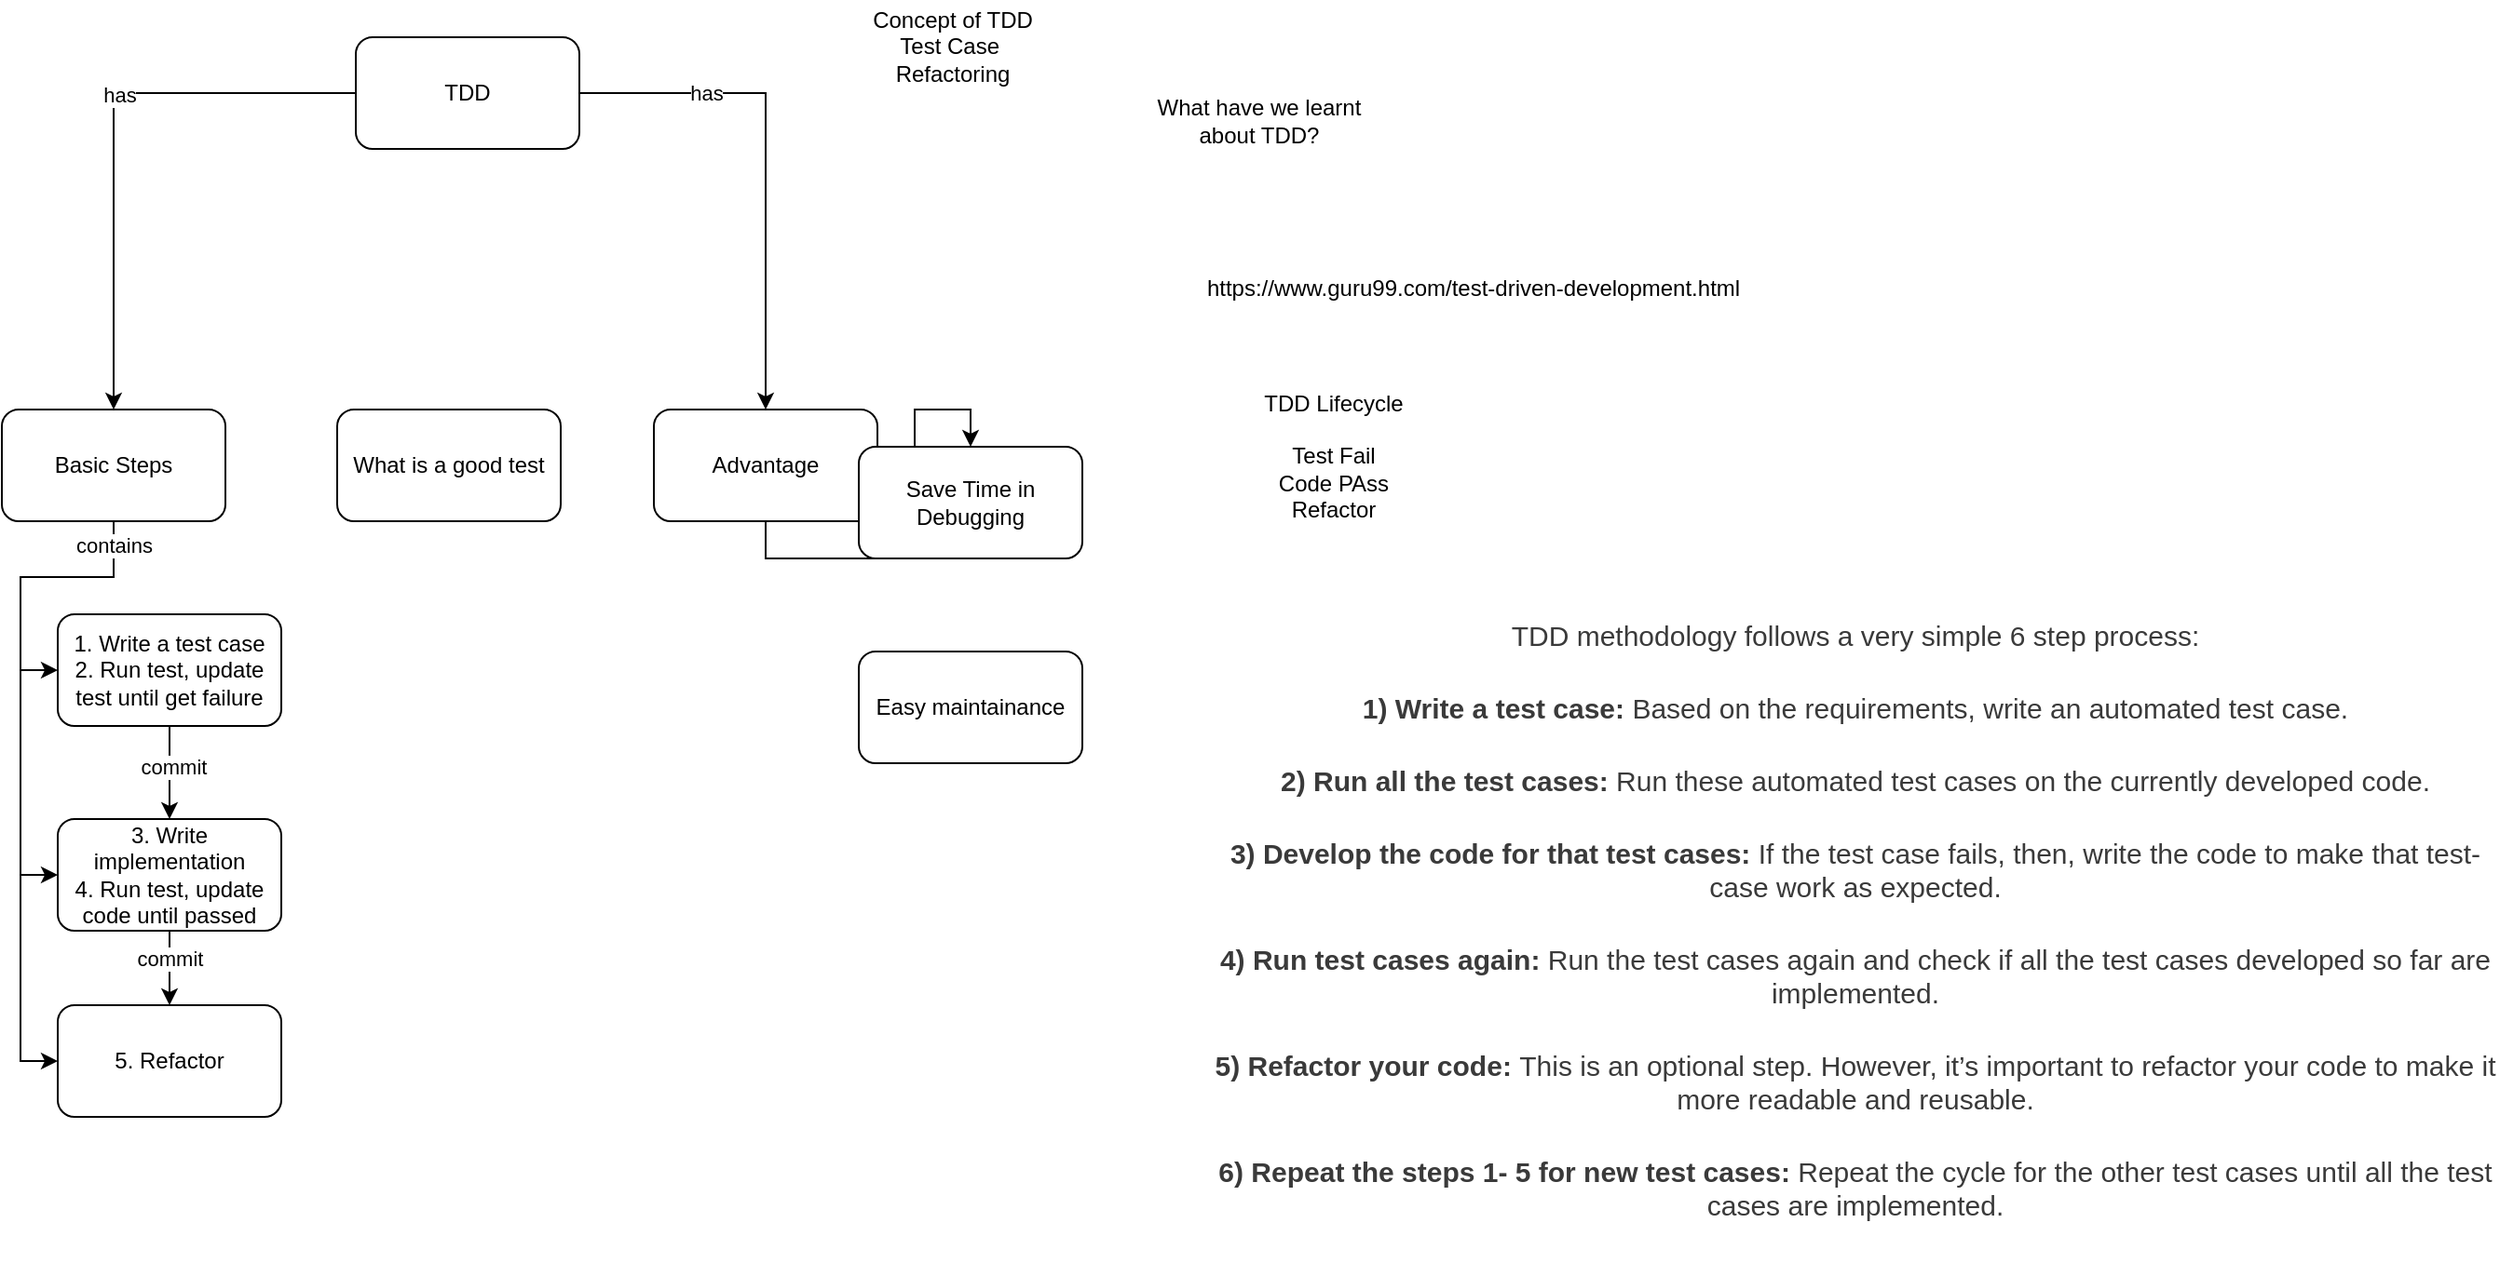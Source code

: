 <mxfile version="15.5.9" type="github">
  <diagram id="XblzcxGRHUzjr9p-0842" name="Page-1">
    <mxGraphModel dx="983" dy="450" grid="1" gridSize="10" guides="1" tooltips="1" connect="1" arrows="1" fold="1" page="1" pageScale="1" pageWidth="1654" pageHeight="1169" math="0" shadow="0">
      <root>
        <mxCell id="0" />
        <mxCell id="1" parent="0" />
        <mxCell id="oWt1c-0w8IS1T-IPn0zn-2" value="https://www.guru99.com/test-driven-development.html" style="text;html=1;strokeColor=none;fillColor=none;align=center;verticalAlign=middle;whiteSpace=wrap;rounded=0;" parent="1" vertex="1">
          <mxGeometry x="980" y="170" width="300" height="30" as="geometry" />
        </mxCell>
        <mxCell id="oWt1c-0w8IS1T-IPn0zn-8" style="edgeStyle=orthogonalEdgeStyle;rounded=0;orthogonalLoop=1;jettySize=auto;html=1;entryX=0.5;entryY=0;entryDx=0;entryDy=0;" parent="1" source="oWt1c-0w8IS1T-IPn0zn-3" target="oWt1c-0w8IS1T-IPn0zn-5" edge="1">
          <mxGeometry relative="1" as="geometry" />
        </mxCell>
        <mxCell id="oWt1c-0w8IS1T-IPn0zn-10" value="has" style="edgeLabel;html=1;align=center;verticalAlign=middle;resizable=0;points=[];" parent="oWt1c-0w8IS1T-IPn0zn-8" vertex="1" connectable="0">
          <mxGeometry x="-0.149" y="1" relative="1" as="geometry">
            <mxPoint as="offset" />
          </mxGeometry>
        </mxCell>
        <mxCell id="oWt1c-0w8IS1T-IPn0zn-9" style="edgeStyle=orthogonalEdgeStyle;rounded=0;orthogonalLoop=1;jettySize=auto;html=1;entryX=0.5;entryY=0;entryDx=0;entryDy=0;" parent="1" source="oWt1c-0w8IS1T-IPn0zn-3" target="oWt1c-0w8IS1T-IPn0zn-6" edge="1">
          <mxGeometry relative="1" as="geometry" />
        </mxCell>
        <mxCell id="oWt1c-0w8IS1T-IPn0zn-11" value="has" style="edgeLabel;html=1;align=center;verticalAlign=middle;resizable=0;points=[];" parent="oWt1c-0w8IS1T-IPn0zn-9" vertex="1" connectable="0">
          <mxGeometry x="-0.497" relative="1" as="geometry">
            <mxPoint as="offset" />
          </mxGeometry>
        </mxCell>
        <mxCell id="oWt1c-0w8IS1T-IPn0zn-3" value="TDD" style="rounded=1;whiteSpace=wrap;html=1;" parent="1" vertex="1">
          <mxGeometry x="530" y="50" width="120" height="60" as="geometry" />
        </mxCell>
        <mxCell id="oWt1c-0w8IS1T-IPn0zn-4" value="What have we learnt about TDD?" style="text;html=1;strokeColor=none;fillColor=none;align=center;verticalAlign=middle;whiteSpace=wrap;rounded=0;" parent="1" vertex="1">
          <mxGeometry x="950" y="80" width="130" height="30" as="geometry" />
        </mxCell>
        <mxCell id="gmGLZBwXflhIAo7ZA7hw-17" style="edgeStyle=orthogonalEdgeStyle;rounded=0;orthogonalLoop=1;jettySize=auto;html=1;entryX=0;entryY=0.5;entryDx=0;entryDy=0;" edge="1" parent="1" source="oWt1c-0w8IS1T-IPn0zn-5" target="gmGLZBwXflhIAo7ZA7hw-9">
          <mxGeometry relative="1" as="geometry">
            <Array as="points">
              <mxPoint x="400" y="340" />
              <mxPoint x="350" y="340" />
              <mxPoint x="350" y="390" />
            </Array>
          </mxGeometry>
        </mxCell>
        <mxCell id="gmGLZBwXflhIAo7ZA7hw-18" style="edgeStyle=orthogonalEdgeStyle;rounded=0;orthogonalLoop=1;jettySize=auto;html=1;entryX=0;entryY=0.5;entryDx=0;entryDy=0;" edge="1" parent="1" source="oWt1c-0w8IS1T-IPn0zn-5" target="gmGLZBwXflhIAo7ZA7hw-10">
          <mxGeometry relative="1" as="geometry">
            <Array as="points">
              <mxPoint x="400" y="340" />
              <mxPoint x="350" y="340" />
              <mxPoint x="350" y="500" />
            </Array>
          </mxGeometry>
        </mxCell>
        <mxCell id="gmGLZBwXflhIAo7ZA7hw-19" style="edgeStyle=orthogonalEdgeStyle;rounded=0;orthogonalLoop=1;jettySize=auto;html=1;entryX=0;entryY=0.5;entryDx=0;entryDy=0;" edge="1" parent="1" source="oWt1c-0w8IS1T-IPn0zn-5" target="gmGLZBwXflhIAo7ZA7hw-13">
          <mxGeometry relative="1" as="geometry">
            <Array as="points">
              <mxPoint x="400" y="340" />
              <mxPoint x="350" y="340" />
              <mxPoint x="350" y="600" />
            </Array>
          </mxGeometry>
        </mxCell>
        <mxCell id="gmGLZBwXflhIAo7ZA7hw-20" value="contains" style="edgeLabel;html=1;align=center;verticalAlign=middle;resizable=0;points=[];" vertex="1" connectable="0" parent="gmGLZBwXflhIAo7ZA7hw-19">
          <mxGeometry x="-0.927" relative="1" as="geometry">
            <mxPoint as="offset" />
          </mxGeometry>
        </mxCell>
        <mxCell id="oWt1c-0w8IS1T-IPn0zn-5" value="Basic Steps" style="rounded=1;whiteSpace=wrap;html=1;" parent="1" vertex="1">
          <mxGeometry x="340" y="250" width="120" height="60" as="geometry" />
        </mxCell>
        <mxCell id="BmqrWhdEjeirKWVDw3WH-3" style="edgeStyle=orthogonalEdgeStyle;rounded=0;orthogonalLoop=1;jettySize=auto;html=1;" edge="1" parent="1" source="oWt1c-0w8IS1T-IPn0zn-6" target="BmqrWhdEjeirKWVDw3WH-2">
          <mxGeometry relative="1" as="geometry" />
        </mxCell>
        <mxCell id="oWt1c-0w8IS1T-IPn0zn-6" value="Advantage" style="rounded=1;whiteSpace=wrap;html=1;" parent="1" vertex="1">
          <mxGeometry x="690" y="250" width="120" height="60" as="geometry" />
        </mxCell>
        <mxCell id="YqAZ2nqPw5MRuWLS1-NX-1" value="Concept of TDD&lt;br&gt;Test Case&amp;nbsp;&lt;br&gt;Refactoring" style="text;html=1;align=center;verticalAlign=middle;resizable=0;points=[];autosize=1;strokeColor=none;fillColor=none;" parent="1" vertex="1">
          <mxGeometry x="800" y="30" width="100" height="50" as="geometry" />
        </mxCell>
        <mxCell id="YqAZ2nqPw5MRuWLS1-NX-3" value="&lt;p style=&quot;font-size: 15px ; border: 0px ; margin: 0px 0px 1.4em ; padding: 0px ; color: rgb(58 , 58 , 58) ; font-family: &amp;#34;work sans&amp;#34; , sans-serif ; background-color: rgb(255 , 255 , 255)&quot;&gt;TDD methodology follows a very simple 6 step process:&lt;/p&gt;&lt;p style=&quot;font-size: 15px ; border: 0px ; margin: 0px 0px 1.4em ; padding: 0px ; color: rgb(58 , 58 , 58) ; font-family: &amp;#34;work sans&amp;#34; , sans-serif ; background-color: rgb(255 , 255 , 255)&quot;&gt;&lt;span style=&quot;border: 0px ; margin: 0px ; padding: 0px ; font-weight: 700&quot;&gt;1) Write a test case:&lt;/span&gt;&amp;nbsp;Based on the requirements, write an automated test case.&lt;/p&gt;&lt;p style=&quot;font-size: 15px ; border: 0px ; margin: 0px 0px 1.4em ; padding: 0px ; color: rgb(58 , 58 , 58) ; font-family: &amp;#34;work sans&amp;#34; , sans-serif ; background-color: rgb(255 , 255 , 255)&quot;&gt;&lt;span style=&quot;border: 0px ; margin: 0px ; padding: 0px ; font-weight: 700&quot;&gt;2) Run all the test cases:&lt;/span&gt;&amp;nbsp;Run these automated test cases on the currently developed code.&lt;/p&gt;&lt;p style=&quot;font-size: 15px ; border: 0px ; margin: 0px 0px 1.4em ; padding: 0px ; color: rgb(58 , 58 , 58) ; font-family: &amp;#34;work sans&amp;#34; , sans-serif ; background-color: rgb(255 , 255 , 255)&quot;&gt;&lt;span style=&quot;border: 0px ; margin: 0px ; padding: 0px ; font-weight: 700&quot;&gt;3) Develop the code for that test cases:&lt;/span&gt;&amp;nbsp;If the test case fails, then, write the code to make that test-case work as expected.&lt;/p&gt;&lt;p style=&quot;font-size: 15px ; border: 0px ; margin: 0px 0px 1.4em ; padding: 0px ; color: rgb(58 , 58 , 58) ; font-family: &amp;#34;work sans&amp;#34; , sans-serif ; background-color: rgb(255 , 255 , 255)&quot;&gt;&lt;span style=&quot;border: 0px ; margin: 0px ; padding: 0px ; font-weight: 700&quot;&gt;4) Run test cases again:&lt;/span&gt;&amp;nbsp;Run the test cases again and check if all the test cases developed so far are implemented.&lt;/p&gt;&lt;p style=&quot;font-size: 15px ; border: 0px ; margin: 0px 0px 1.4em ; padding: 0px ; color: rgb(58 , 58 , 58) ; font-family: &amp;#34;work sans&amp;#34; , sans-serif ; background-color: rgb(255 , 255 , 255)&quot;&gt;&lt;span style=&quot;border: 0px ; margin: 0px ; padding: 0px ; font-weight: 700&quot;&gt;5) Refactor your code:&lt;/span&gt;&amp;nbsp;This is an optional step. However, it’s important to refactor your code to make it more readable and reusable.&lt;/p&gt;&lt;p style=&quot;font-size: 15px ; border: 0px ; margin: 0px 0px 1.4em ; padding: 0px ; color: rgb(58 , 58 , 58) ; font-family: &amp;#34;work sans&amp;#34; , sans-serif ; background-color: rgb(255 , 255 , 255)&quot;&gt;&lt;span style=&quot;border: 0px ; margin: 0px ; padding: 0px ; font-weight: 700&quot;&gt;6) Repeat the steps 1- 5 for new test cases:&lt;/span&gt;&amp;nbsp;Repeat the cycle for the other test cases until all the test cases are implemented.&lt;/p&gt;" style="text;html=1;strokeColor=none;fillColor=none;align=center;verticalAlign=middle;whiteSpace=wrap;rounded=0;" parent="1" vertex="1">
          <mxGeometry x="990" y="520" width="690" height="30" as="geometry" />
        </mxCell>
        <mxCell id="gmGLZBwXflhIAo7ZA7hw-3" value="What is a good test" style="rounded=1;whiteSpace=wrap;html=1;" vertex="1" parent="1">
          <mxGeometry x="520" y="250" width="120" height="60" as="geometry" />
        </mxCell>
        <mxCell id="BmqrWhdEjeirKWVDw3WH-1" value="TDD Lifecycle&lt;br&gt;&lt;br&gt;Test Fail&lt;br&gt;Code PAss&lt;br&gt;Refactor" style="text;html=1;strokeColor=none;fillColor=none;align=center;verticalAlign=middle;whiteSpace=wrap;rounded=0;" vertex="1" parent="1">
          <mxGeometry x="960" y="260" width="190" height="30" as="geometry" />
        </mxCell>
        <mxCell id="gmGLZBwXflhIAo7ZA7hw-11" style="edgeStyle=orthogonalEdgeStyle;rounded=0;orthogonalLoop=1;jettySize=auto;html=1;entryX=0.5;entryY=0;entryDx=0;entryDy=0;" edge="1" parent="1" source="gmGLZBwXflhIAo7ZA7hw-9" target="gmGLZBwXflhIAo7ZA7hw-10">
          <mxGeometry relative="1" as="geometry" />
        </mxCell>
        <mxCell id="gmGLZBwXflhIAo7ZA7hw-12" value="commit" style="edgeLabel;html=1;align=center;verticalAlign=middle;resizable=0;points=[];" vertex="1" connectable="0" parent="gmGLZBwXflhIAo7ZA7hw-11">
          <mxGeometry x="-0.12" y="2" relative="1" as="geometry">
            <mxPoint as="offset" />
          </mxGeometry>
        </mxCell>
        <mxCell id="BmqrWhdEjeirKWVDw3WH-2" value="Save Time in Debugging" style="rounded=1;whiteSpace=wrap;html=1;" vertex="1" parent="1">
          <mxGeometry x="800" y="270" width="120" height="60" as="geometry" />
        </mxCell>
        <mxCell id="gmGLZBwXflhIAo7ZA7hw-9" value="1. Write a test case&lt;br&gt;2. Run test, update test until get failure" style="rounded=1;whiteSpace=wrap;html=1;" vertex="1" parent="1">
          <mxGeometry x="370" y="360" width="120" height="60" as="geometry" />
        </mxCell>
        <mxCell id="BmqrWhdEjeirKWVDw3WH-4" value="Easy maintainance" style="rounded=1;whiteSpace=wrap;html=1;" vertex="1" parent="1">
          <mxGeometry x="800" y="380" width="120" height="60" as="geometry" />
        </mxCell>
        <mxCell id="gmGLZBwXflhIAo7ZA7hw-15" value="" style="edgeStyle=orthogonalEdgeStyle;rounded=0;orthogonalLoop=1;jettySize=auto;html=1;" edge="1" parent="1" source="gmGLZBwXflhIAo7ZA7hw-10" target="gmGLZBwXflhIAo7ZA7hw-13">
          <mxGeometry relative="1" as="geometry" />
        </mxCell>
        <mxCell id="gmGLZBwXflhIAo7ZA7hw-16" value="commit" style="edgeLabel;html=1;align=center;verticalAlign=middle;resizable=0;points=[];" vertex="1" connectable="0" parent="gmGLZBwXflhIAo7ZA7hw-15">
          <mxGeometry x="-0.25" relative="1" as="geometry">
            <mxPoint as="offset" />
          </mxGeometry>
        </mxCell>
        <mxCell id="gmGLZBwXflhIAo7ZA7hw-10" value="3. Write implementation&lt;br&gt;4. Run test, update code until passed" style="rounded=1;whiteSpace=wrap;html=1;" vertex="1" parent="1">
          <mxGeometry x="370" y="470" width="120" height="60" as="geometry" />
        </mxCell>
        <mxCell id="gmGLZBwXflhIAo7ZA7hw-13" value="5. Refactor" style="rounded=1;whiteSpace=wrap;html=1;" vertex="1" parent="1">
          <mxGeometry x="370" y="570" width="120" height="60" as="geometry" />
        </mxCell>
      </root>
    </mxGraphModel>
  </diagram>
</mxfile>
